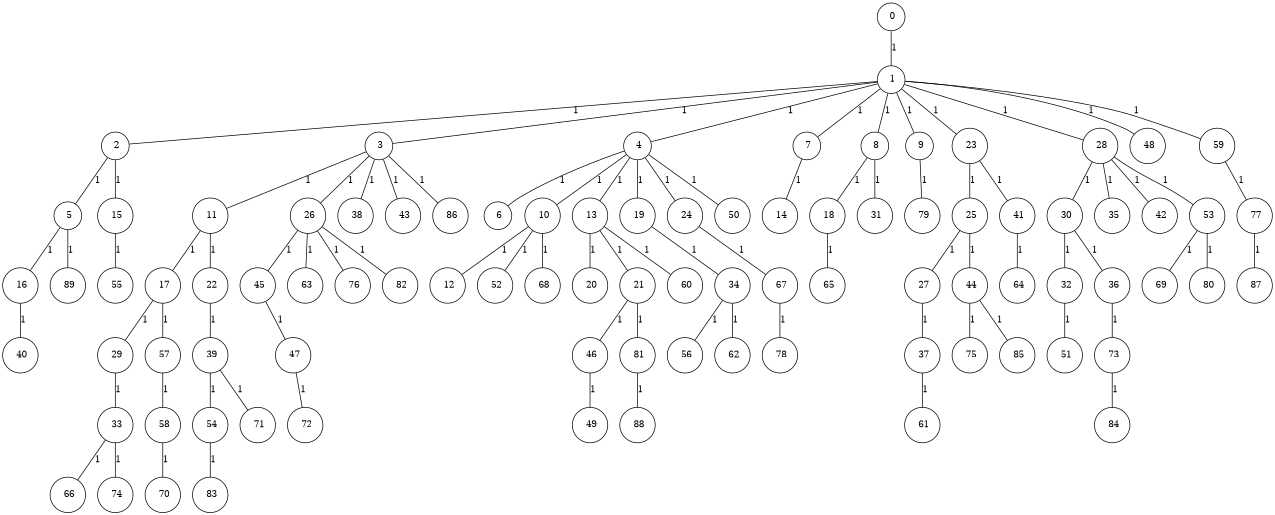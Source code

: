 graph G {
size="8.5,11;"
ratio = "expand;"
fixedsize="true;"
overlap="scale;"
node[shape=circle,width=.12,hight=.12,fontsize=12]
edge[fontsize=12]

0[label=" 0" color=black, pos="2.8703437,2.4256802!"];
1[label=" 1" color=black, pos="2.9334584,2.2940597!"];
2[label=" 2" color=black, pos="2.9603034,2.1401826!"];
3[label=" 3" color=black, pos="2.8240601,2.4551116!"];
4[label=" 4" color=black, pos="1.8632938,1.4041229!"];
5[label=" 5" color=black, pos="0.71672707,0.10015582!"];
6[label=" 6" color=black, pos="0.47254597,1.1196301!"];
7[label=" 7" color=black, pos="0.78306659,0.57372215!"];
8[label=" 8" color=black, pos="2.6642489,0.42743583!"];
9[label=" 9" color=black, pos="2.6140081,0.17311651!"];
10[label=" 10" color=black, pos="1.2534326,1.8627637!"];
11[label=" 11" color=black, pos="2.4463853,0.15564816!"];
12[label=" 12" color=black, pos="2.7851113,1.7224931!"];
13[label=" 13" color=black, pos="1.08533,1.7182747!"];
14[label=" 14" color=black, pos="1.5907446,0.66980691!"];
15[label=" 15" color=black, pos="1.9051439,2.0272214!"];
16[label=" 16" color=black, pos="1.2429314,0.1671001!"];
17[label=" 17" color=black, pos="0.17615278,0.43125106!"];
18[label=" 18" color=black, pos="2.6535158,0.50707821!"];
19[label=" 19" color=black, pos="2.6118901,2.40958!"];
20[label=" 20" color=black, pos="0.22249745,2.8988398!"];
21[label=" 21" color=black, pos="0.95472196,2.8657033!"];
22[label=" 22" color=black, pos="0.45501939,1.9192777!"];
23[label=" 23" color=black, pos="1.7790393,1.9295561!"];
24[label=" 24" color=black, pos="2.4011563,2.8789103!"];
25[label=" 25" color=black, pos="2.4368728,0.0068945489!"];
26[label=" 26" color=black, pos="2.6041761,1.1902896!"];
27[label=" 27" color=black, pos="1.1766991,1.6130677!"];
28[label=" 28" color=black, pos="2.7319428,0.70702399!"];
29[label=" 29" color=black, pos="1.129022,2.2321312!"];
30[label=" 30" color=black, pos="2.1082376,2.9442047!"];
31[label=" 31" color=black, pos="2.097908,2.9092476!"];
32[label=" 32" color=black, pos="0.9704171,0.076373472!"];
33[label=" 33" color=black, pos="1.0983192,2.4976786!"];
34[label=" 34" color=black, pos="0.59724078,0.91856156!"];
35[label=" 35" color=black, pos="1.2878379,1.1731365!"];
36[label=" 36" color=black, pos="0.043536718,1.7064453!"];
37[label=" 37" color=black, pos="0.45288781,2.7566002!"];
38[label=" 38" color=black, pos="2.0899855,1.4484023!"];
39[label=" 39" color=black, pos="1.5745658,2.6869578!"];
40[label=" 40" color=black, pos="1.1458078,0.95227284!"];
41[label=" 41" color=black, pos="0.84659932,0.94662232!"];
42[label=" 42" color=black, pos="0.13791959,1.21778!"];
43[label=" 43" color=black, pos="1.3968131,1.4455381!"];
44[label=" 44" color=black, pos="0.27107696,1.6129086!"];
45[label=" 45" color=black, pos="1.09056,1.2850902!"];
46[label=" 46" color=black, pos="1.0703137,0.36843891!"];
47[label=" 47" color=black, pos="1.0911423,0.18986235!"];
48[label=" 48" color=black, pos="1.818728,2.4810771!"];
49[label=" 49" color=black, pos="0.5920866,1.1091674!"];
50[label=" 50" color=black, pos="2.2928833,0.15576363!"];
51[label=" 51" color=black, pos="0.71786392,2.1300462!"];
52[label=" 52" color=black, pos="2.7532851,1.7129057!"];
53[label=" 53" color=black, pos="1.1124635,2.0243905!"];
54[label=" 54" color=black, pos="0.73148823,1.8276566!"];
55[label=" 55" color=black, pos="1.4482261,2.0595806!"];
56[label=" 56" color=black, pos="2.1596542,2.9322815!"];
57[label=" 57" color=black, pos="0.96835712,1.481747!"];
58[label=" 58" color=black, pos="1.3683963,1.9509368!"];
59[label=" 59" color=black, pos="2.2388123,0.075201138!"];
60[label=" 60" color=black, pos="1.8239377,2.8359424!"];
61[label=" 61" color=black, pos="0.7861026,1.1191784!"];
62[label=" 62" color=black, pos="1.2531622,0.34022139!"];
63[label=" 63" color=black, pos="2.964354,1.9683424!"];
64[label=" 64" color=black, pos="1.9404598,1.8757489!"];
65[label=" 65" color=black, pos="2.9420728,0.17005726!"];
66[label=" 66" color=black, pos="0.99500643,1.3967294!"];
67[label=" 67" color=black, pos="0.20197696,1.2259161!"];
68[label=" 68" color=black, pos="1.2600373,0.96231585!"];
69[label=" 69" color=black, pos="0.92219129,1.5637307!"];
70[label=" 70" color=black, pos="2.0283292,2.8767418!"];
71[label=" 71" color=black, pos="1.3037542,2.1166913!"];
72[label=" 72" color=black, pos="1.7457082,0.15303078!"];
73[label=" 73" color=black, pos="2.349936,0.99825006!"];
74[label=" 74" color=black, pos="0.44408206,1.5787612!"];
75[label=" 75" color=black, pos="1.8669099,1.6719737!"];
76[label=" 76" color=black, pos="0.86653568,2.1730871!"];
77[label=" 77" color=black, pos="0.71578374,0.96408049!"];
78[label=" 78" color=black, pos="2.64077,1.7367961!"];
79[label=" 79" color=black, pos="2.6859066,2.188738!"];
80[label=" 80" color=black, pos="0.84592761,1.1193957!"];
81[label=" 81" color=black, pos="2.6648569,0.54080613!"];
82[label=" 82" color=black, pos="0.51262519,1.7549979!"];
83[label=" 83" color=black, pos="2.9242445,2.5064824!"];
84[label=" 84" color=black, pos="0.061261135,1.5795072!"];
85[label=" 85" color=black, pos="0.41638735,1.5211578!"];
86[label=" 86" color=black, pos="1.38441,2.0016815!"];
87[label=" 87" color=black, pos="1.1114413,2.5019313!"];
88[label=" 88" color=black, pos="0.53218833,0.1532326!"];
89[label=" 89" color=black, pos="2.7389728,0.30598412!"];
0--1[label="1"]
1--2[label="1"]
1--3[label="1"]
1--4[label="1"]
1--7[label="1"]
1--8[label="1"]
1--9[label="1"]
1--23[label="1"]
1--28[label="1"]
1--48[label="1"]
1--59[label="1"]
2--5[label="1"]
2--15[label="1"]
3--11[label="1"]
3--26[label="1"]
3--38[label="1"]
3--43[label="1"]
3--86[label="1"]
4--6[label="1"]
4--10[label="1"]
4--13[label="1"]
4--19[label="1"]
4--24[label="1"]
4--50[label="1"]
5--16[label="1"]
5--89[label="1"]
7--14[label="1"]
8--18[label="1"]
8--31[label="1"]
9--79[label="1"]
10--12[label="1"]
10--52[label="1"]
10--68[label="1"]
11--17[label="1"]
11--22[label="1"]
13--20[label="1"]
13--21[label="1"]
13--60[label="1"]
15--55[label="1"]
16--40[label="1"]
17--29[label="1"]
17--57[label="1"]
18--65[label="1"]
19--34[label="1"]
21--46[label="1"]
21--81[label="1"]
22--39[label="1"]
23--25[label="1"]
23--41[label="1"]
24--67[label="1"]
25--27[label="1"]
25--44[label="1"]
26--45[label="1"]
26--63[label="1"]
26--76[label="1"]
26--82[label="1"]
27--37[label="1"]
28--30[label="1"]
28--35[label="1"]
28--42[label="1"]
28--53[label="1"]
29--33[label="1"]
30--32[label="1"]
30--36[label="1"]
32--51[label="1"]
33--66[label="1"]
33--74[label="1"]
34--56[label="1"]
34--62[label="1"]
36--73[label="1"]
37--61[label="1"]
39--54[label="1"]
39--71[label="1"]
41--64[label="1"]
44--75[label="1"]
44--85[label="1"]
45--47[label="1"]
46--49[label="1"]
47--72[label="1"]
53--69[label="1"]
53--80[label="1"]
54--83[label="1"]
57--58[label="1"]
58--70[label="1"]
59--77[label="1"]
67--78[label="1"]
73--84[label="1"]
77--87[label="1"]
81--88[label="1"]

}
